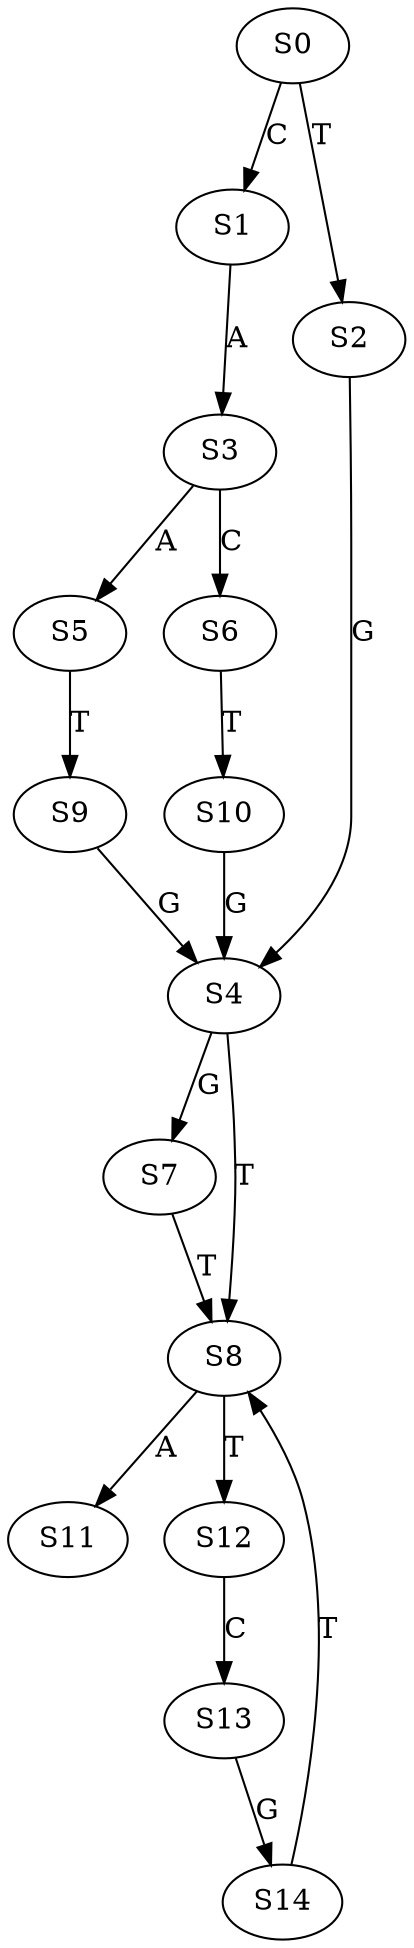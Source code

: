 strict digraph  {
	S0 -> S1 [ label = C ];
	S0 -> S2 [ label = T ];
	S1 -> S3 [ label = A ];
	S2 -> S4 [ label = G ];
	S3 -> S5 [ label = A ];
	S3 -> S6 [ label = C ];
	S4 -> S7 [ label = G ];
	S4 -> S8 [ label = T ];
	S5 -> S9 [ label = T ];
	S6 -> S10 [ label = T ];
	S7 -> S8 [ label = T ];
	S8 -> S11 [ label = A ];
	S8 -> S12 [ label = T ];
	S9 -> S4 [ label = G ];
	S10 -> S4 [ label = G ];
	S12 -> S13 [ label = C ];
	S13 -> S14 [ label = G ];
	S14 -> S8 [ label = T ];
}
